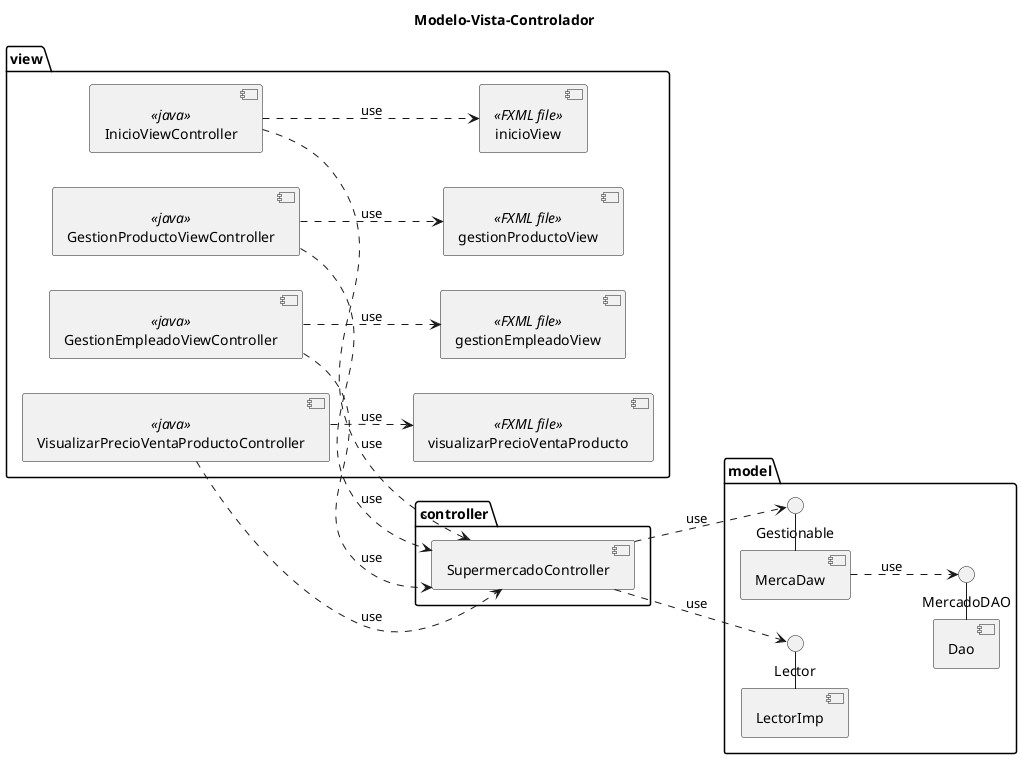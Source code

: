 @startuml Modelo-Vista-Controlador
title Modelo-Vista-Controlador
left to right direction
package view{
    component InicioViewController <<java>> as inicioController
    component GestionProductoViewController <<java>> as gestionProdController
    component GestionEmpleadoViewController <<java>> as gestionEmpController
    component VisualizarPrecioVentaProductoController <<java>> as visualizarPrecioVentaProdController

    component inicioView <<FXML file>> as inicioView
    component gestionProductoView <<FXML file>> as gestionProdView
    component gestionEmpleadoView <<FXML file>> as gestionEmpView
    component visualizarPrecioVentaProducto <<FXML file>> as visualizarPrecioVentaProdView
}

package controller{
    component SupermercadoController as mdc
}

package model{
    component MercaDaw
    component Dao 
    component LectorImp

    () "MercadoDAO" as dao
    () "Gestionable" as gestion
    () "Lector" as lectorif

    MercaDaw -() gestion
    Dao -() dao
    LectorImp -() lectorif

}

mdc ..> gestion : use
MercaDaw ..> dao : use
mdc ..> lectorif: use

    inicioController ..> inicioView: use
    gestionProdController ..> gestionProdView: use
    gestionEmpController ..> gestionEmpView: use
    visualizarPrecioVentaProdController ..> visualizarPrecioVentaProdView: use

    visualizarPrecioVentaProdController ..> mdc:use
    gestionProdController ..> mdc: use
    gestionEmpController ..> mdc: use
    inicioController ..> mdc: use



@enduml
